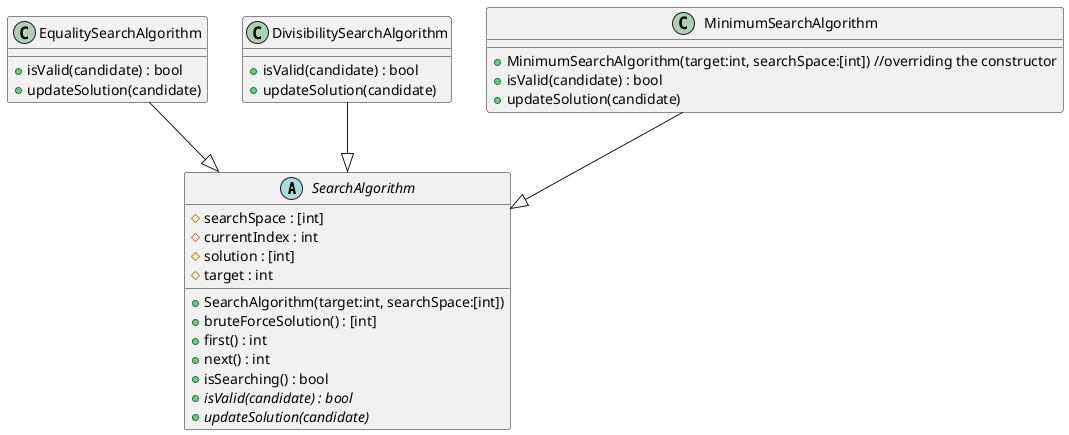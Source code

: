 @startuml

	abstract class SearchAlgorithm{
		# searchSpace : [int]
		# currentIndex : int
		# solution : [int]
		# target : int
		+ SearchAlgorithm(target:int, searchSpace:[int])
		+ bruteForceSolution() : [int]
		+ first() : int
		+ next() : int
		+ isSearching() : bool
		+ {abstract} isValid(candidate) : bool
		+ {abstract} updateSolution(candidate)
	}

	class EqualitySearchAlgorithm{
		+ isValid(candidate) : bool
		+ updateSolution(candidate)
	}

	class DivisibilitySearchAlgorithm{
		+ isValid(candidate) : bool
		+ updateSolution(candidate)
	}

	class MinimumSearchAlgorithm{
		+ MinimumSearchAlgorithm(target:int, searchSpace:[int]) //overriding the constructor
		+ isValid(candidate) : bool
		+ updateSolution(candidate)
	}


	EqualitySearchAlgorithm --|> SearchAlgorithm
	DivisibilitySearchAlgorithm --|> SearchAlgorithm
	MinimumSearchAlgorithm --|> SearchAlgorithm
@enduml
